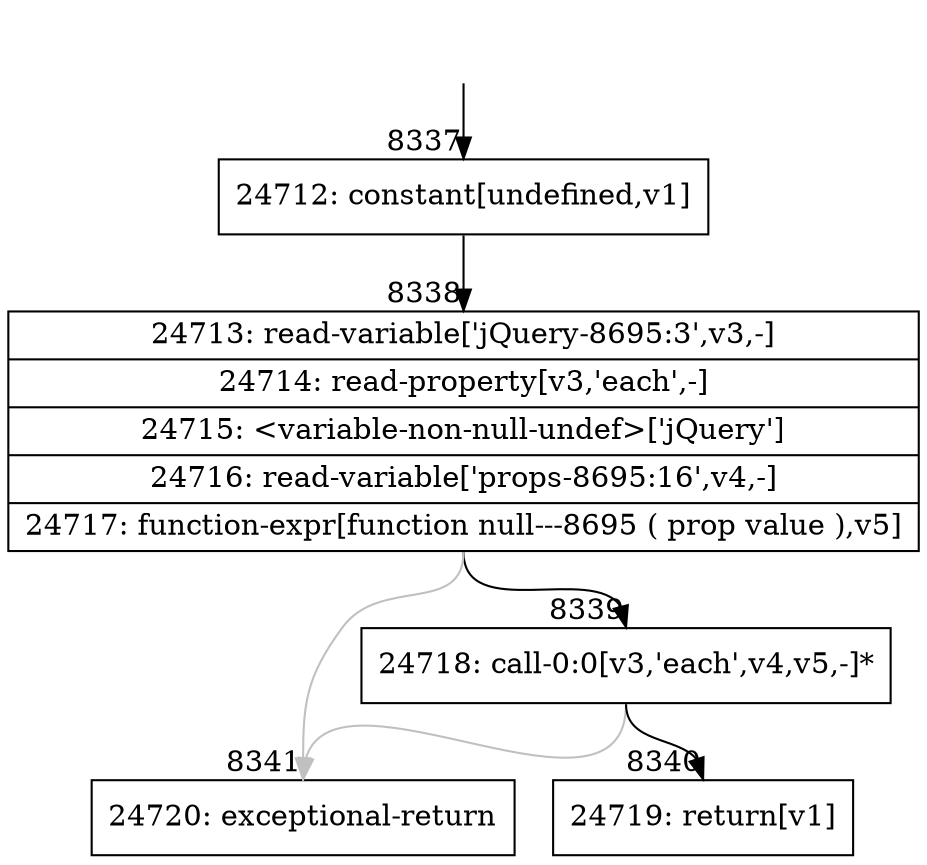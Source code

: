 digraph {
rankdir="TD"
BB_entry516[shape=none,label=""];
BB_entry516 -> BB8337 [tailport=s, headport=n, headlabel="    8337"]
BB8337 [shape=record label="{24712: constant[undefined,v1]}" ] 
BB8337 -> BB8338 [tailport=s, headport=n, headlabel="      8338"]
BB8338 [shape=record label="{24713: read-variable['jQuery-8695:3',v3,-]|24714: read-property[v3,'each',-]|24715: \<variable-non-null-undef\>['jQuery']|24716: read-variable['props-8695:16',v4,-]|24717: function-expr[function null---8695 ( prop value ),v5]}" ] 
BB8338 -> BB8339 [tailport=s, headport=n, headlabel="      8339"]
BB8338 -> BB8341 [tailport=s, headport=n, color=gray, headlabel="      8341"]
BB8339 [shape=record label="{24718: call-0:0[v3,'each',v4,v5,-]*}" ] 
BB8339 -> BB8340 [tailport=s, headport=n, headlabel="      8340"]
BB8339 -> BB8341 [tailport=s, headport=n, color=gray]
BB8340 [shape=record label="{24719: return[v1]}" ] 
BB8341 [shape=record label="{24720: exceptional-return}" ] 
}
